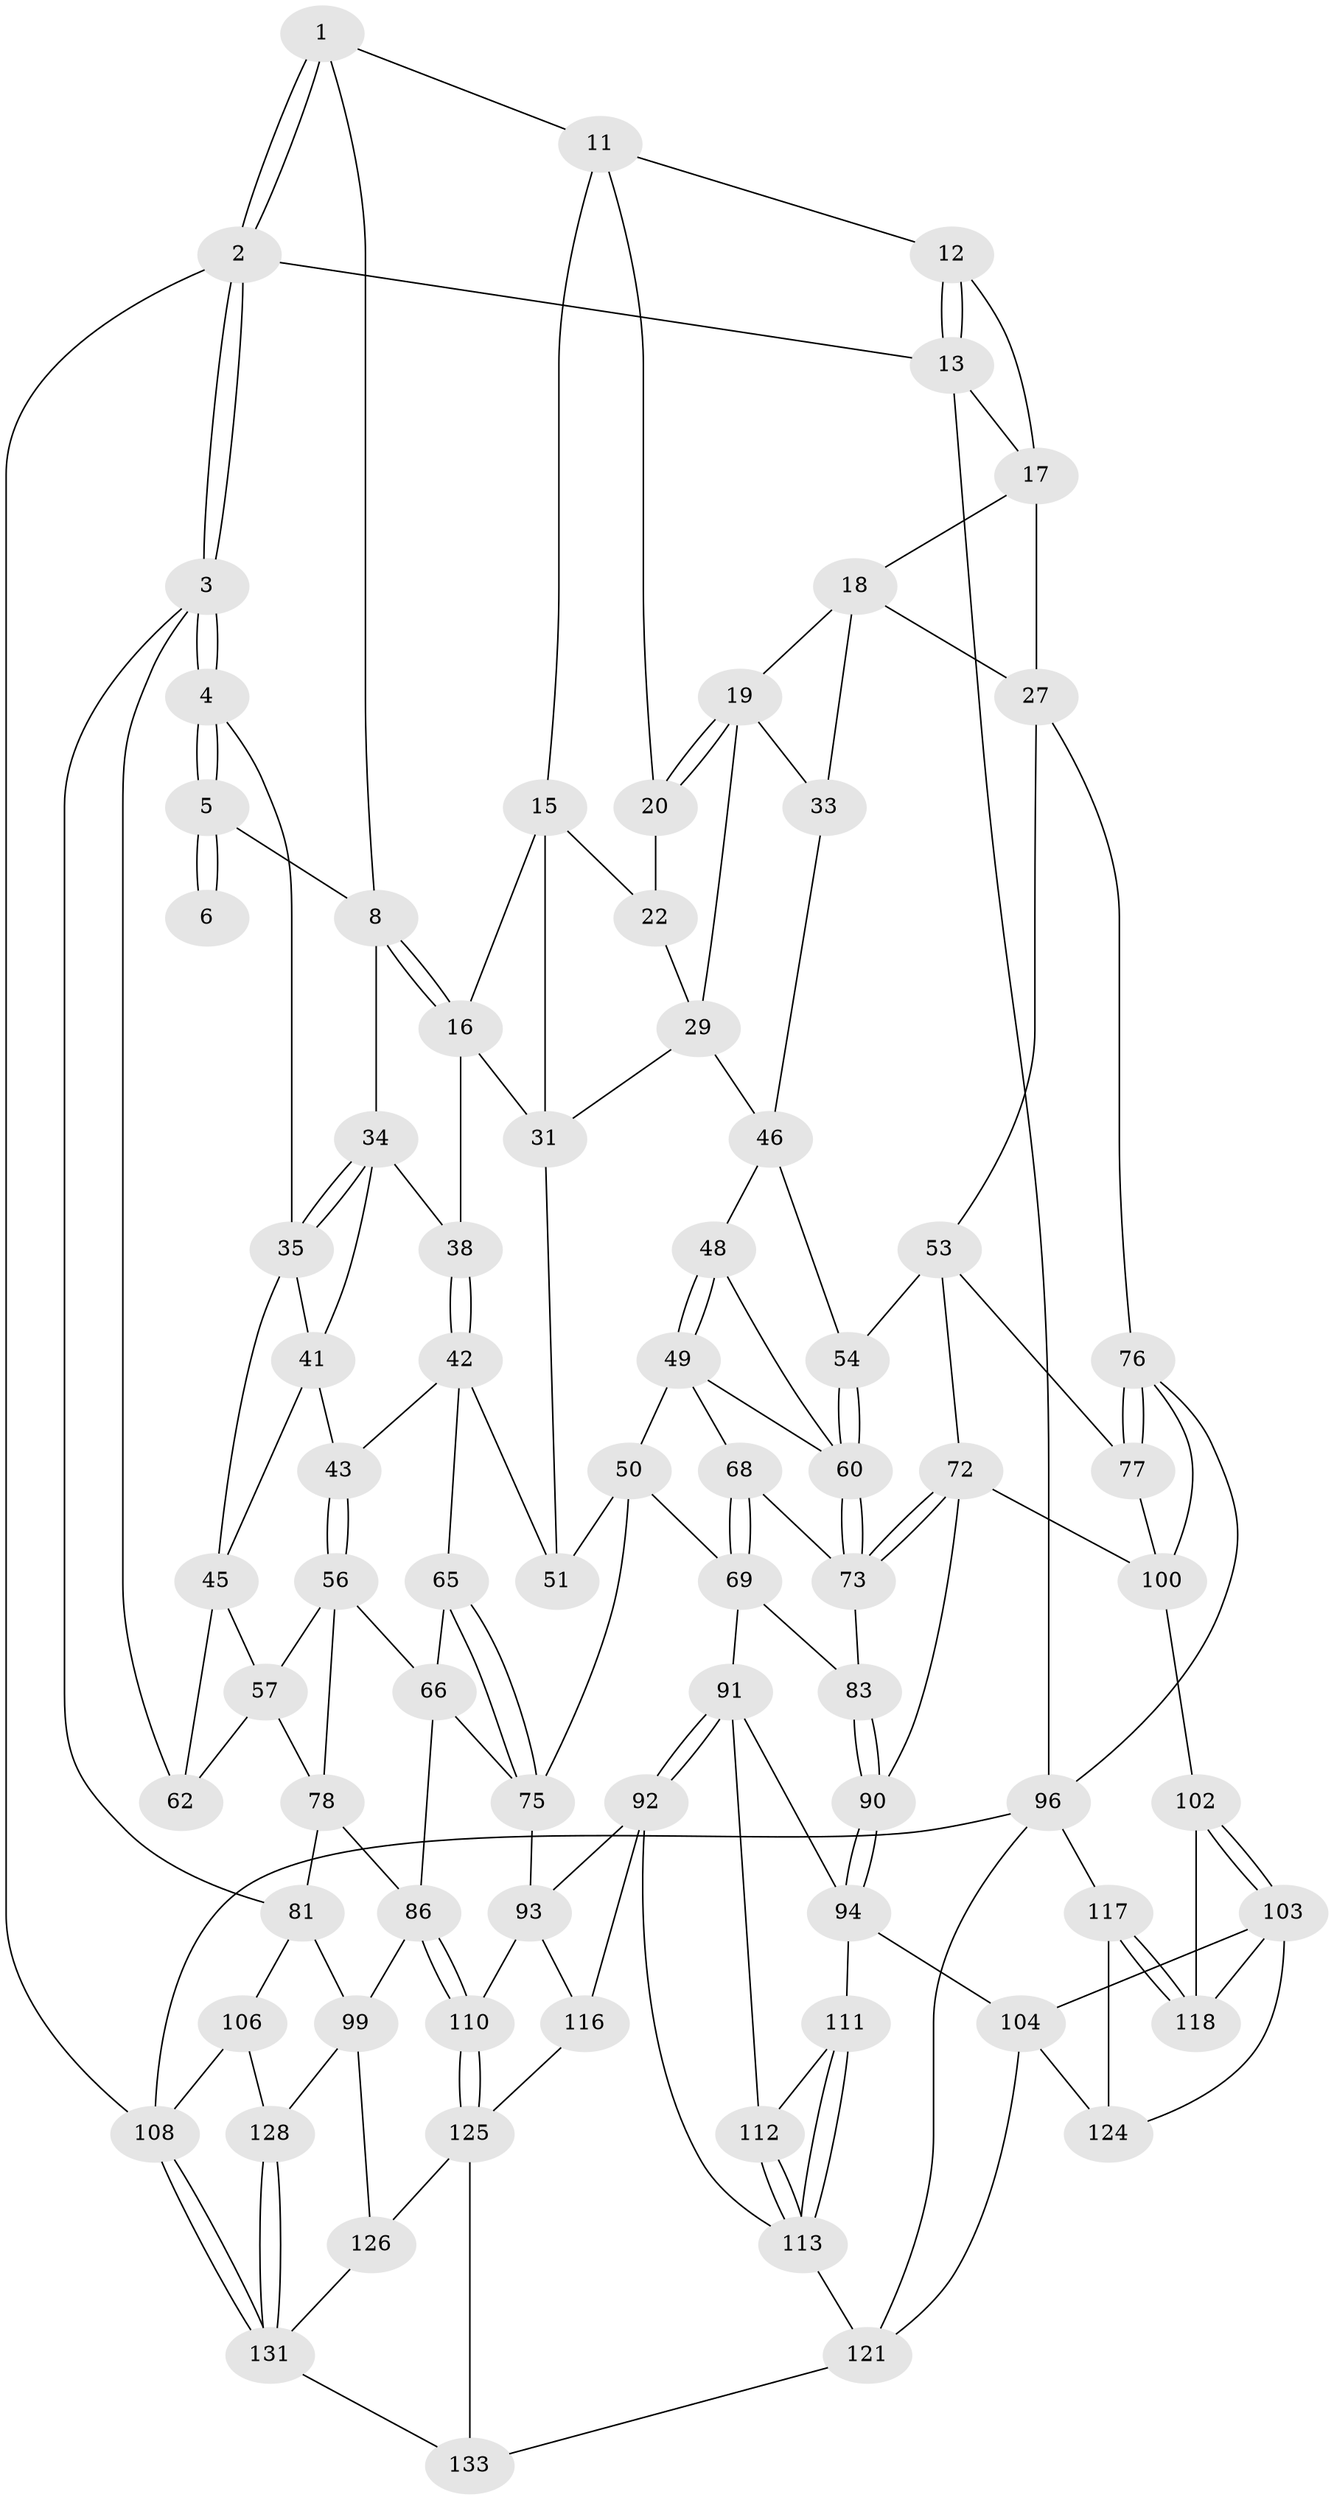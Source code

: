 // original degree distribution, {3: 0.022388059701492536, 6: 0.22388059701492538, 5: 0.5298507462686567, 4: 0.22388059701492538}
// Generated by graph-tools (version 1.1) at 2025/12/02/27/25 16:12:00]
// undirected, 79 vertices, 171 edges
graph export_dot {
graph [start="1"]
  node [color=gray90,style=filled];
  1 [pos="+0.3599207940494569+0",super="+7"];
  2 [pos="+0+0"];
  3 [pos="+0+0.20842085876525632",super="+63"];
  4 [pos="+0+0.20897027933697962"];
  5 [pos="+0.009535187877126533+0.15151068378634916",super="+10"];
  6 [pos="+0.13228917883841748+0.06286155938963632"];
  8 [pos="+0.32235577960217887+0.034963405241778586",super="+9"];
  11 [pos="+0.4435130627408133+0",super="+14"];
  12 [pos="+0.7079278451211962+0"];
  13 [pos="+1+0"];
  15 [pos="+0.4821843659684989+0.19499931243923224",super="+23"];
  16 [pos="+0.38491861924849147+0.21333955136123664",super="+37"];
  17 [pos="+0.7383743815249558+0",super="+24"];
  18 [pos="+0.7535955277336054+0.015613267758502764",super="+26"];
  19 [pos="+0.7143236882799512+0.11116891358230861",super="+32"];
  20 [pos="+0.6191413428125545+0.16218002444156396",super="+21"];
  22 [pos="+0.5706120019340899+0.1828922341719322",super="+25"];
  27 [pos="+1+0.3065648107902566",super="+28"];
  29 [pos="+0.6029699916277904+0.23305767370808905",super="+30"];
  31 [pos="+0.49762244503511105+0.25135788707236767",super="+40"];
  33 [pos="+0.6867791450382473+0.2761242150046497"];
  34 [pos="+0.2559703851675065+0.16406521466177523",super="+39"];
  35 [pos="+0.09321157780126228+0.2344783263565802",super="+36"];
  38 [pos="+0.3511397508278238+0.3000172242101709"];
  41 [pos="+0.2312615548037087+0.22615701144482858",super="+44"];
  42 [pos="+0.2801708342999775+0.3943407296667341",super="+52"];
  43 [pos="+0.2635804121258732+0.4004347079573472"];
  45 [pos="+0.1060256568726815+0.31206679974613855",super="+58"];
  46 [pos="+0.6752388518343184+0.3128606209028928",super="+47"];
  48 [pos="+0.589838807369158+0.4060819985615114",super="+59"];
  49 [pos="+0.5894620162412252+0.4066341525754201",super="+64"];
  50 [pos="+0.5512839206349516+0.42305311828533354",super="+70"];
  51 [pos="+0.4985301090236268+0.42814420831078964"];
  53 [pos="+0.897605989002367+0.39852596662736894",super="+71"];
  54 [pos="+0.8100104903079742+0.431811236006567",super="+55"];
  56 [pos="+0.24442269892668403+0.4409201492704638",super="+67"];
  57 [pos="+0.23343174317567275+0.45230227993036176",super="+74"];
  60 [pos="+0.7801873488681088+0.47601375532372536",super="+61"];
  62 [pos="+0.06622671887464623+0.467971042523816"];
  65 [pos="+0.4454252756463551+0.5092768167864624"];
  66 [pos="+0.35924713364676564+0.5508395030892822",super="+85"];
  68 [pos="+0.6607160033783628+0.5428384889791665"];
  69 [pos="+0.6334193206204412+0.5661072172487288",super="+84"];
  72 [pos="+0.8141584935192334+0.6082143477441183",super="+89"];
  73 [pos="+0.7877136336114561+0.566369468091324",super="+80"];
  75 [pos="+0.5154302205579986+0.6616092088737063",super="+88"];
  76 [pos="+1+0.581934368230036",super="+98"];
  77 [pos="+1+0.6099959744873594"];
  78 [pos="+0.2639421096230501+0.6091555032131559",super="+79"];
  81 [pos="+0+0.6677038866069823",super="+82"];
  83 [pos="+0.7059617635054641+0.6081144760649124"];
  86 [pos="+0.3161905452803085+0.7447453149383743",super="+87"];
  90 [pos="+0.7854602199873986+0.6808925214737812"];
  91 [pos="+0.6727353130846242+0.7355930621769003",super="+95"];
  92 [pos="+0.6359550115852636+0.7453610950235927",super="+115"];
  93 [pos="+0.5692255848045983+0.7323508639215887",super="+109"];
  94 [pos="+0.7842885315896848+0.6820737608094783",super="+105"];
  96 [pos="+1+1",super="+97"];
  99 [pos="+0.15335172120310286+0.7603524043886174",super="+127"];
  100 [pos="+0.882789500510209+0.7030881550588922",super="+101"];
  102 [pos="+0.8935104374343618+0.802812198532378",super="+119"];
  103 [pos="+0.8517000093880515+0.8213145725772476",super="+123"];
  104 [pos="+0.8464772097763492+0.8227573266476993",super="+120"];
  106 [pos="+0+0.7431422121415258",super="+107"];
  108 [pos="+0+1"];
  110 [pos="+0.35667576480019597+0.8492242676100124"];
  111 [pos="+0.7769010730911821+0.8136774767653798"];
  112 [pos="+0.7237030256086222+0.7675234419895911"];
  113 [pos="+0.7312723623801536+0.9944490720702693",super="+114"];
  116 [pos="+0.5331061472351984+0.8868701869523065"];
  117 [pos="+1+0.9268948595236864"];
  118 [pos="+1+0.8983051233010426",super="+122"];
  121 [pos="+0.7252379411690812+1",super="+134"];
  124 [pos="+0.8436560588051273+0.9509771921108465"];
  125 [pos="+0.360136940353634+0.884901083941785",super="+130"];
  126 [pos="+0.19063693655096592+0.9341709899060098"];
  128 [pos="+0.15347045303741333+0.9044794005322193",super="+129"];
  131 [pos="+0+1",super="+132"];
  133 [pos="+0.399150962069266+1"];
  1 -- 2;
  1 -- 2;
  1 -- 8;
  1 -- 11;
  2 -- 3;
  2 -- 3;
  2 -- 13;
  2 -- 108;
  3 -- 4;
  3 -- 4;
  3 -- 62;
  3 -- 81;
  4 -- 5;
  4 -- 5;
  4 -- 35;
  5 -- 6 [weight=2];
  5 -- 6;
  5 -- 8;
  8 -- 16;
  8 -- 16;
  8 -- 34;
  11 -- 12;
  11 -- 15;
  11 -- 20;
  12 -- 13;
  12 -- 13;
  12 -- 17;
  13 -- 96;
  13 -- 17;
  15 -- 16;
  15 -- 31;
  15 -- 22;
  16 -- 38;
  16 -- 31;
  17 -- 18;
  17 -- 27;
  18 -- 19;
  18 -- 33;
  18 -- 27;
  19 -- 20;
  19 -- 20;
  19 -- 33;
  19 -- 29;
  20 -- 22 [weight=2];
  22 -- 29;
  27 -- 53;
  27 -- 76;
  29 -- 46;
  29 -- 31;
  31 -- 51;
  33 -- 46;
  34 -- 35;
  34 -- 35;
  34 -- 41;
  34 -- 38;
  35 -- 41;
  35 -- 45;
  38 -- 42;
  38 -- 42;
  41 -- 43;
  41 -- 45;
  42 -- 43;
  42 -- 65;
  42 -- 51;
  43 -- 56;
  43 -- 56;
  45 -- 57;
  45 -- 62;
  46 -- 48;
  46 -- 54;
  48 -- 49;
  48 -- 49;
  48 -- 60;
  49 -- 50;
  49 -- 68;
  49 -- 60;
  50 -- 51;
  50 -- 75;
  50 -- 69;
  53 -- 54;
  53 -- 72;
  53 -- 77;
  54 -- 60;
  54 -- 60;
  56 -- 57;
  56 -- 66;
  56 -- 78;
  57 -- 62;
  57 -- 78;
  60 -- 73;
  60 -- 73;
  65 -- 66;
  65 -- 75;
  65 -- 75;
  66 -- 75;
  66 -- 86;
  68 -- 69;
  68 -- 69;
  68 -- 73;
  69 -- 91;
  69 -- 83;
  72 -- 73;
  72 -- 73;
  72 -- 90;
  72 -- 100;
  73 -- 83;
  75 -- 93;
  76 -- 77;
  76 -- 77;
  76 -- 100;
  76 -- 96;
  77 -- 100;
  78 -- 86;
  78 -- 81;
  81 -- 99;
  81 -- 106;
  83 -- 90;
  83 -- 90;
  86 -- 110;
  86 -- 110;
  86 -- 99;
  90 -- 94;
  90 -- 94;
  91 -- 92;
  91 -- 92;
  91 -- 112;
  91 -- 94;
  92 -- 93;
  92 -- 116;
  92 -- 113;
  93 -- 116;
  93 -- 110;
  94 -- 104;
  94 -- 111;
  96 -- 108;
  96 -- 117;
  96 -- 121;
  99 -- 128;
  99 -- 126;
  100 -- 102;
  102 -- 103;
  102 -- 103;
  102 -- 118 [weight=2];
  103 -- 104;
  103 -- 124;
  103 -- 118;
  104 -- 121;
  104 -- 124;
  106 -- 128 [weight=2];
  106 -- 108;
  108 -- 131;
  108 -- 131;
  110 -- 125;
  110 -- 125;
  111 -- 112;
  111 -- 113;
  111 -- 113;
  112 -- 113;
  112 -- 113;
  113 -- 121;
  116 -- 125;
  117 -- 118;
  117 -- 118;
  117 -- 124;
  121 -- 133;
  125 -- 126;
  125 -- 133;
  126 -- 131;
  128 -- 131;
  128 -- 131;
  131 -- 133;
}
